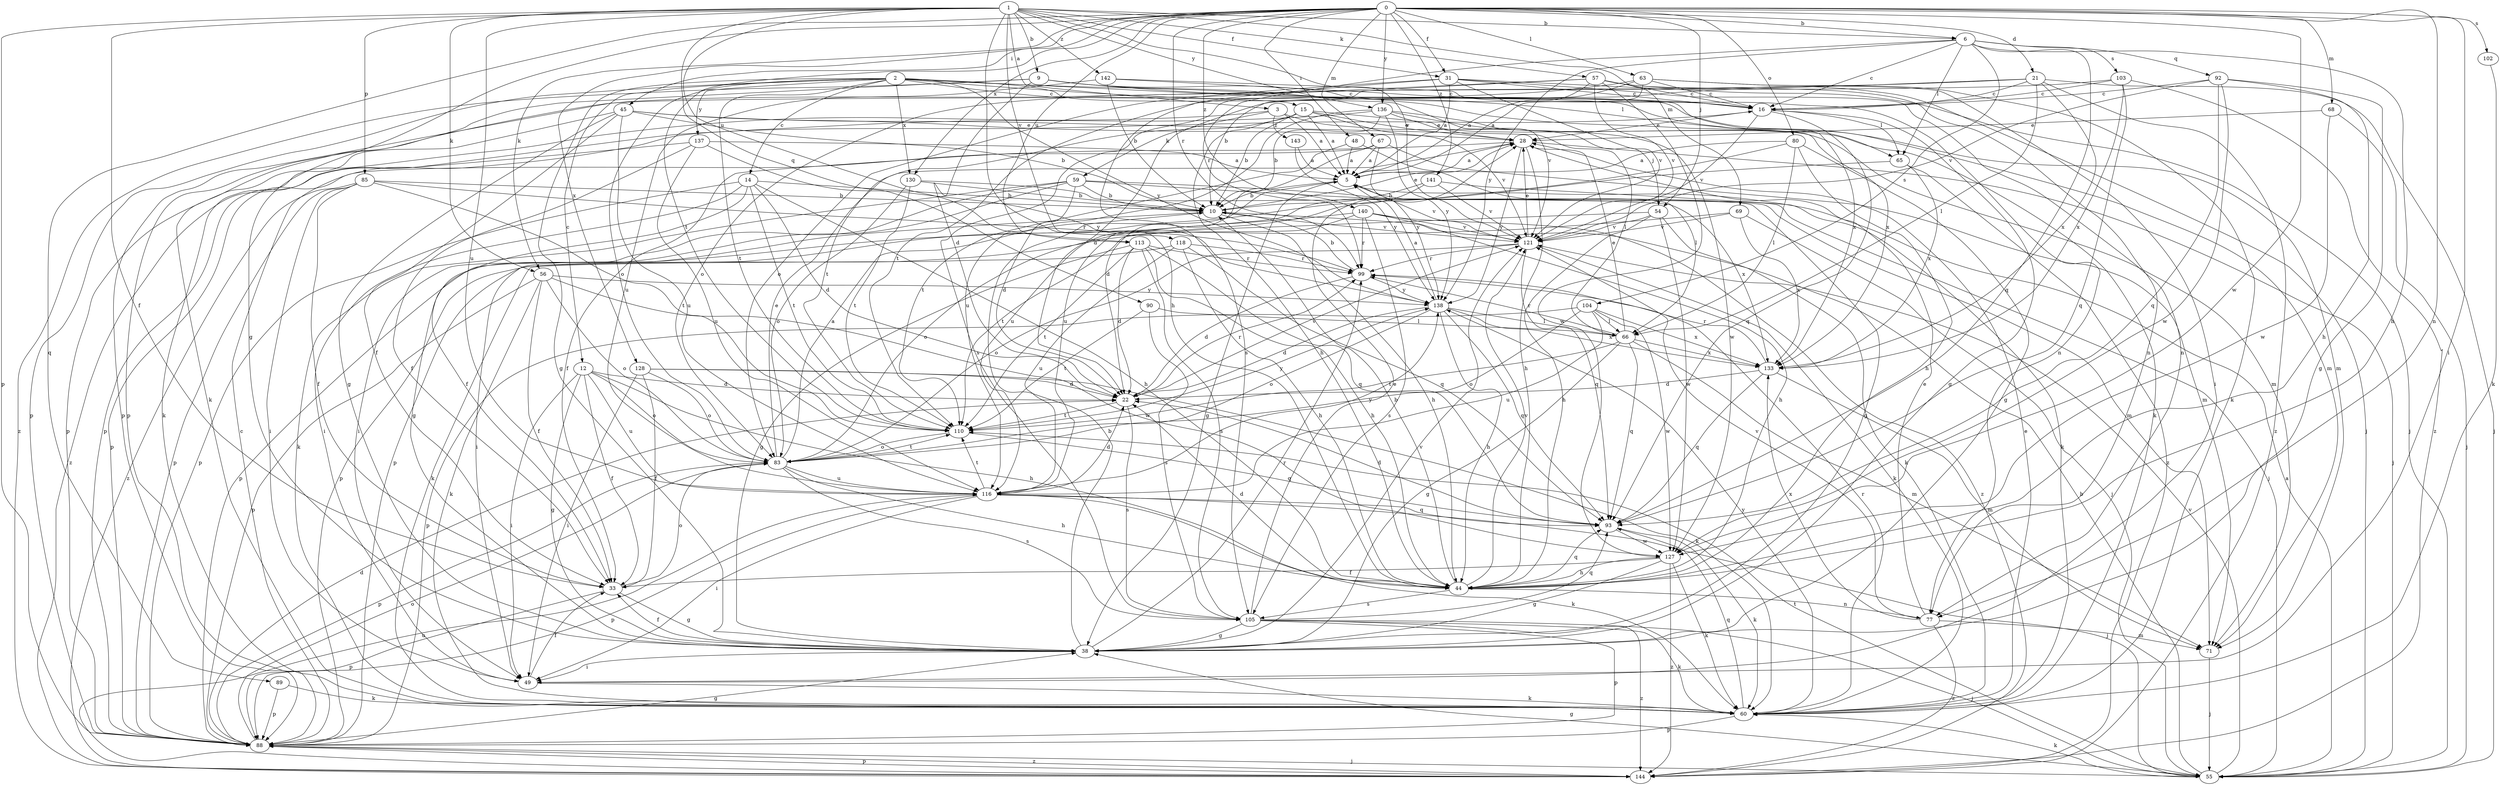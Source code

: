 strict digraph  {
0;
1;
2;
3;
5;
6;
9;
10;
12;
14;
15;
16;
21;
22;
28;
31;
33;
38;
44;
45;
48;
49;
54;
55;
56;
57;
59;
60;
63;
65;
66;
67;
68;
69;
71;
77;
80;
83;
85;
88;
89;
90;
92;
93;
99;
102;
103;
104;
105;
110;
113;
116;
118;
121;
127;
128;
130;
133;
136;
137;
138;
140;
141;
142;
143;
144;
0 -> 6  [label=b];
0 -> 21  [label=d];
0 -> 31  [label=f];
0 -> 38  [label=g];
0 -> 45  [label=i];
0 -> 48  [label=i];
0 -> 49  [label=i];
0 -> 54  [label=j];
0 -> 56  [label=k];
0 -> 63  [label=l];
0 -> 67  [label=m];
0 -> 68  [label=m];
0 -> 77  [label=n];
0 -> 80  [label=o];
0 -> 89  [label=q];
0 -> 99  [label=r];
0 -> 102  [label=s];
0 -> 110  [label=t];
0 -> 113  [label=u];
0 -> 127  [label=w];
0 -> 128  [label=x];
0 -> 130  [label=x];
0 -> 136  [label=y];
0 -> 140  [label=z];
0 -> 141  [label=z];
1 -> 3  [label=a];
1 -> 6  [label=b];
1 -> 9  [label=b];
1 -> 31  [label=f];
1 -> 33  [label=f];
1 -> 44  [label=h];
1 -> 56  [label=k];
1 -> 57  [label=k];
1 -> 69  [label=m];
1 -> 85  [label=p];
1 -> 88  [label=p];
1 -> 90  [label=q];
1 -> 113  [label=u];
1 -> 116  [label=u];
1 -> 118  [label=v];
1 -> 121  [label=v];
1 -> 136  [label=y];
1 -> 142  [label=z];
2 -> 12  [label=c];
2 -> 14  [label=c];
2 -> 15  [label=c];
2 -> 38  [label=g];
2 -> 65  [label=l];
2 -> 71  [label=m];
2 -> 83  [label=o];
2 -> 88  [label=p];
2 -> 110  [label=t];
2 -> 121  [label=v];
2 -> 130  [label=x];
2 -> 133  [label=x];
2 -> 137  [label=y];
2 -> 138  [label=y];
3 -> 5  [label=a];
3 -> 54  [label=j];
3 -> 59  [label=k];
3 -> 60  [label=k];
3 -> 143  [label=z];
5 -> 10  [label=b];
5 -> 38  [label=g];
5 -> 55  [label=j];
5 -> 121  [label=v];
6 -> 16  [label=c];
6 -> 44  [label=h];
6 -> 65  [label=l];
6 -> 92  [label=q];
6 -> 93  [label=q];
6 -> 99  [label=r];
6 -> 103  [label=s];
6 -> 104  [label=s];
6 -> 138  [label=y];
9 -> 16  [label=c];
9 -> 22  [label=d];
9 -> 60  [label=k];
9 -> 71  [label=m];
9 -> 133  [label=x];
9 -> 144  [label=z];
10 -> 28  [label=e];
10 -> 44  [label=h];
10 -> 49  [label=i];
10 -> 121  [label=v];
12 -> 22  [label=d];
12 -> 33  [label=f];
12 -> 38  [label=g];
12 -> 44  [label=h];
12 -> 49  [label=i];
12 -> 83  [label=o];
12 -> 116  [label=u];
14 -> 10  [label=b];
14 -> 22  [label=d];
14 -> 33  [label=f];
14 -> 44  [label=h];
14 -> 49  [label=i];
14 -> 88  [label=p];
14 -> 110  [label=t];
15 -> 5  [label=a];
15 -> 10  [label=b];
15 -> 28  [label=e];
15 -> 44  [label=h];
15 -> 71  [label=m];
15 -> 110  [label=t];
15 -> 121  [label=v];
16 -> 28  [label=e];
16 -> 38  [label=g];
16 -> 65  [label=l];
16 -> 93  [label=q];
16 -> 121  [label=v];
21 -> 16  [label=c];
21 -> 22  [label=d];
21 -> 55  [label=j];
21 -> 66  [label=l];
21 -> 88  [label=p];
21 -> 133  [label=x];
21 -> 144  [label=z];
22 -> 99  [label=r];
22 -> 105  [label=s];
22 -> 110  [label=t];
22 -> 121  [label=v];
28 -> 5  [label=a];
28 -> 44  [label=h];
28 -> 55  [label=j];
28 -> 88  [label=p];
28 -> 138  [label=y];
31 -> 5  [label=a];
31 -> 16  [label=c];
31 -> 55  [label=j];
31 -> 77  [label=n];
31 -> 83  [label=o];
31 -> 105  [label=s];
31 -> 121  [label=v];
33 -> 38  [label=g];
33 -> 83  [label=o];
33 -> 88  [label=p];
38 -> 10  [label=b];
38 -> 33  [label=f];
38 -> 49  [label=i];
38 -> 99  [label=r];
38 -> 121  [label=v];
44 -> 10  [label=b];
44 -> 22  [label=d];
44 -> 77  [label=n];
44 -> 93  [label=q];
44 -> 105  [label=s];
44 -> 121  [label=v];
45 -> 10  [label=b];
45 -> 28  [label=e];
45 -> 33  [label=f];
45 -> 38  [label=g];
45 -> 66  [label=l];
45 -> 88  [label=p];
45 -> 116  [label=u];
48 -> 5  [label=a];
48 -> 66  [label=l];
48 -> 110  [label=t];
49 -> 33  [label=f];
49 -> 60  [label=k];
54 -> 44  [label=h];
54 -> 60  [label=k];
54 -> 88  [label=p];
54 -> 121  [label=v];
54 -> 127  [label=w];
55 -> 5  [label=a];
55 -> 10  [label=b];
55 -> 38  [label=g];
55 -> 60  [label=k];
55 -> 110  [label=t];
55 -> 121  [label=v];
56 -> 33  [label=f];
56 -> 60  [label=k];
56 -> 83  [label=o];
56 -> 88  [label=p];
56 -> 127  [label=w];
56 -> 138  [label=y];
57 -> 5  [label=a];
57 -> 16  [label=c];
57 -> 55  [label=j];
57 -> 77  [label=n];
57 -> 83  [label=o];
57 -> 105  [label=s];
57 -> 121  [label=v];
57 -> 127  [label=w];
59 -> 10  [label=b];
59 -> 22  [label=d];
59 -> 38  [label=g];
59 -> 49  [label=i];
59 -> 60  [label=k];
59 -> 71  [label=m];
59 -> 133  [label=x];
60 -> 28  [label=e];
60 -> 88  [label=p];
60 -> 93  [label=q];
60 -> 99  [label=r];
60 -> 138  [label=y];
63 -> 5  [label=a];
63 -> 10  [label=b];
63 -> 16  [label=c];
63 -> 49  [label=i];
63 -> 60  [label=k];
63 -> 110  [label=t];
65 -> 116  [label=u];
65 -> 133  [label=x];
65 -> 144  [label=z];
66 -> 28  [label=e];
66 -> 38  [label=g];
66 -> 71  [label=m];
66 -> 93  [label=q];
66 -> 99  [label=r];
66 -> 110  [label=t];
66 -> 133  [label=x];
67 -> 5  [label=a];
67 -> 22  [label=d];
67 -> 33  [label=f];
67 -> 71  [label=m];
67 -> 138  [label=y];
68 -> 28  [label=e];
68 -> 55  [label=j];
68 -> 127  [label=w];
69 -> 55  [label=j];
69 -> 88  [label=p];
69 -> 121  [label=v];
69 -> 133  [label=x];
71 -> 55  [label=j];
77 -> 28  [label=e];
77 -> 71  [label=m];
77 -> 121  [label=v];
77 -> 133  [label=x];
77 -> 144  [label=z];
80 -> 5  [label=a];
80 -> 38  [label=g];
80 -> 44  [label=h];
80 -> 66  [label=l];
80 -> 116  [label=u];
83 -> 5  [label=a];
83 -> 28  [label=e];
83 -> 44  [label=h];
83 -> 88  [label=p];
83 -> 105  [label=s];
83 -> 110  [label=t];
83 -> 116  [label=u];
85 -> 10  [label=b];
85 -> 33  [label=f];
85 -> 49  [label=i];
85 -> 88  [label=p];
85 -> 99  [label=r];
85 -> 110  [label=t];
85 -> 144  [label=z];
88 -> 16  [label=c];
88 -> 22  [label=d];
88 -> 38  [label=g];
88 -> 55  [label=j];
88 -> 83  [label=o];
88 -> 144  [label=z];
89 -> 60  [label=k];
89 -> 88  [label=p];
90 -> 66  [label=l];
90 -> 105  [label=s];
90 -> 110  [label=t];
92 -> 16  [label=c];
92 -> 38  [label=g];
92 -> 44  [label=h];
92 -> 93  [label=q];
92 -> 121  [label=v];
92 -> 127  [label=w];
93 -> 22  [label=d];
93 -> 60  [label=k];
93 -> 127  [label=w];
99 -> 10  [label=b];
99 -> 22  [label=d];
99 -> 138  [label=y];
102 -> 60  [label=k];
103 -> 16  [label=c];
103 -> 88  [label=p];
103 -> 93  [label=q];
103 -> 133  [label=x];
103 -> 144  [label=z];
104 -> 66  [label=l];
104 -> 83  [label=o];
104 -> 88  [label=p];
104 -> 116  [label=u];
104 -> 127  [label=w];
104 -> 133  [label=x];
105 -> 28  [label=e];
105 -> 38  [label=g];
105 -> 55  [label=j];
105 -> 60  [label=k];
105 -> 88  [label=p];
105 -> 93  [label=q];
105 -> 144  [label=z];
110 -> 83  [label=o];
110 -> 93  [label=q];
110 -> 138  [label=y];
113 -> 22  [label=d];
113 -> 38  [label=g];
113 -> 44  [label=h];
113 -> 93  [label=q];
113 -> 99  [label=r];
113 -> 105  [label=s];
113 -> 110  [label=t];
116 -> 22  [label=d];
116 -> 49  [label=i];
116 -> 55  [label=j];
116 -> 60  [label=k];
116 -> 88  [label=p];
116 -> 93  [label=q];
116 -> 110  [label=t];
116 -> 138  [label=y];
118 -> 44  [label=h];
118 -> 60  [label=k];
118 -> 93  [label=q];
118 -> 99  [label=r];
118 -> 116  [label=u];
121 -> 28  [label=e];
121 -> 60  [label=k];
121 -> 83  [label=o];
121 -> 93  [label=q];
121 -> 99  [label=r];
127 -> 33  [label=f];
127 -> 38  [label=g];
127 -> 44  [label=h];
127 -> 60  [label=k];
127 -> 144  [label=z];
128 -> 22  [label=d];
128 -> 33  [label=f];
128 -> 49  [label=i];
128 -> 60  [label=k];
128 -> 83  [label=o];
130 -> 10  [label=b];
130 -> 38  [label=g];
130 -> 83  [label=o];
130 -> 110  [label=t];
133 -> 22  [label=d];
133 -> 71  [label=m];
133 -> 93  [label=q];
133 -> 99  [label=r];
136 -> 10  [label=b];
136 -> 28  [label=e];
136 -> 60  [label=k];
136 -> 88  [label=p];
136 -> 116  [label=u];
136 -> 127  [label=w];
136 -> 138  [label=y];
137 -> 5  [label=a];
137 -> 33  [label=f];
137 -> 116  [label=u];
137 -> 138  [label=y];
137 -> 144  [label=z];
138 -> 5  [label=a];
138 -> 22  [label=d];
138 -> 44  [label=h];
138 -> 66  [label=l];
138 -> 83  [label=o];
138 -> 93  [label=q];
138 -> 133  [label=x];
140 -> 44  [label=h];
140 -> 83  [label=o];
140 -> 99  [label=r];
140 -> 105  [label=s];
140 -> 110  [label=t];
140 -> 121  [label=v];
140 -> 144  [label=z];
141 -> 10  [label=b];
141 -> 60  [label=k];
141 -> 88  [label=p];
141 -> 121  [label=v];
142 -> 10  [label=b];
142 -> 16  [label=c];
142 -> 77  [label=n];
142 -> 116  [label=u];
143 -> 5  [label=a];
143 -> 138  [label=y];
144 -> 88  [label=p];
144 -> 116  [label=u];
}
